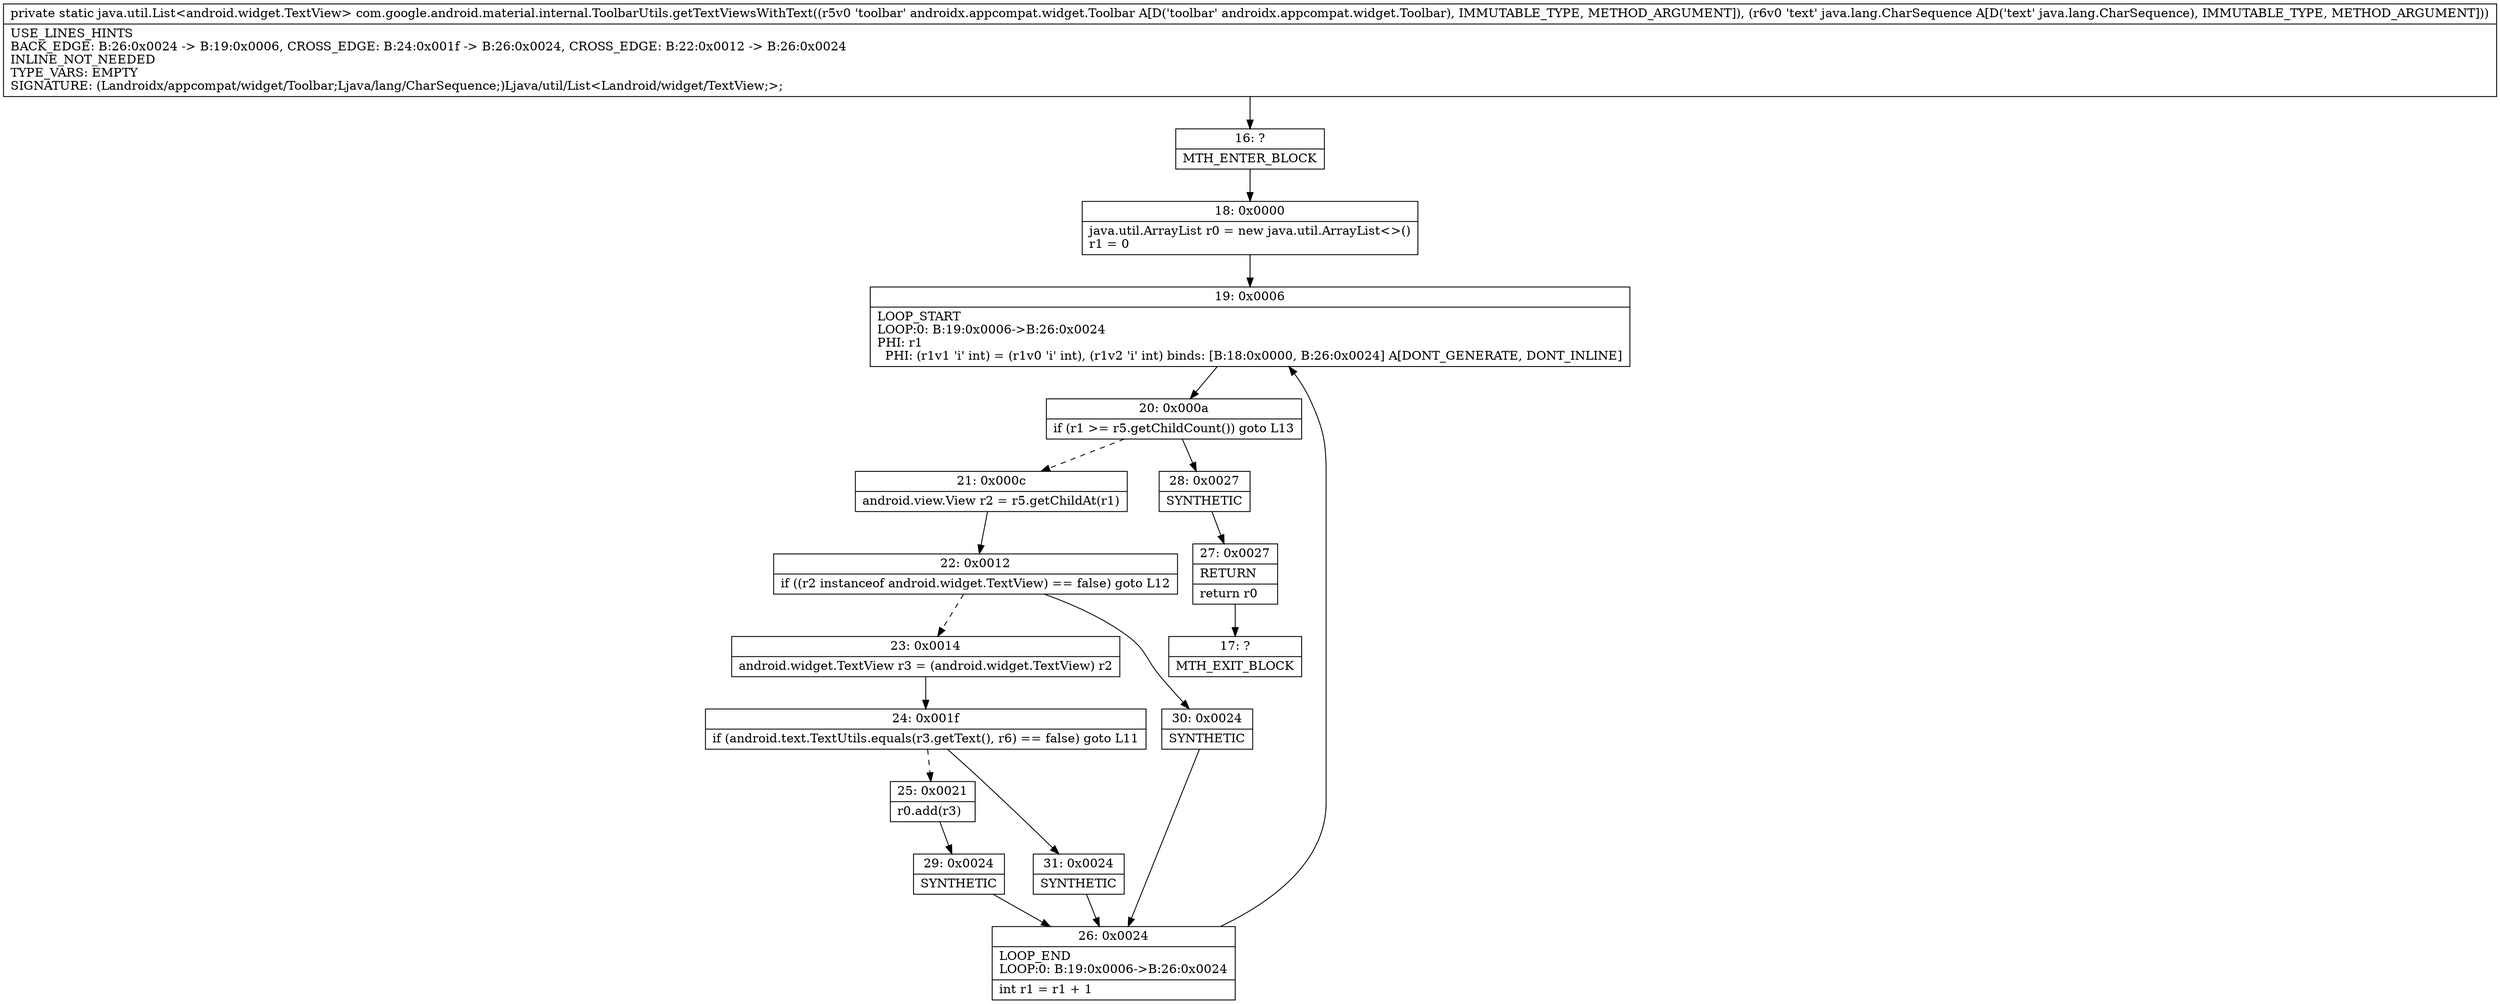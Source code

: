 digraph "CFG forcom.google.android.material.internal.ToolbarUtils.getTextViewsWithText(Landroidx\/appcompat\/widget\/Toolbar;Ljava\/lang\/CharSequence;)Ljava\/util\/List;" {
Node_16 [shape=record,label="{16\:\ ?|MTH_ENTER_BLOCK\l}"];
Node_18 [shape=record,label="{18\:\ 0x0000|java.util.ArrayList r0 = new java.util.ArrayList\<\>()\lr1 = 0\l}"];
Node_19 [shape=record,label="{19\:\ 0x0006|LOOP_START\lLOOP:0: B:19:0x0006\-\>B:26:0x0024\lPHI: r1 \l  PHI: (r1v1 'i' int) = (r1v0 'i' int), (r1v2 'i' int) binds: [B:18:0x0000, B:26:0x0024] A[DONT_GENERATE, DONT_INLINE]\l}"];
Node_20 [shape=record,label="{20\:\ 0x000a|if (r1 \>= r5.getChildCount()) goto L13\l}"];
Node_21 [shape=record,label="{21\:\ 0x000c|android.view.View r2 = r5.getChildAt(r1)\l}"];
Node_22 [shape=record,label="{22\:\ 0x0012|if ((r2 instanceof android.widget.TextView) == false) goto L12\l}"];
Node_23 [shape=record,label="{23\:\ 0x0014|android.widget.TextView r3 = (android.widget.TextView) r2\l}"];
Node_24 [shape=record,label="{24\:\ 0x001f|if (android.text.TextUtils.equals(r3.getText(), r6) == false) goto L11\l}"];
Node_25 [shape=record,label="{25\:\ 0x0021|r0.add(r3)\l}"];
Node_29 [shape=record,label="{29\:\ 0x0024|SYNTHETIC\l}"];
Node_26 [shape=record,label="{26\:\ 0x0024|LOOP_END\lLOOP:0: B:19:0x0006\-\>B:26:0x0024\l|int r1 = r1 + 1\l}"];
Node_31 [shape=record,label="{31\:\ 0x0024|SYNTHETIC\l}"];
Node_30 [shape=record,label="{30\:\ 0x0024|SYNTHETIC\l}"];
Node_28 [shape=record,label="{28\:\ 0x0027|SYNTHETIC\l}"];
Node_27 [shape=record,label="{27\:\ 0x0027|RETURN\l|return r0\l}"];
Node_17 [shape=record,label="{17\:\ ?|MTH_EXIT_BLOCK\l}"];
MethodNode[shape=record,label="{private static java.util.List\<android.widget.TextView\> com.google.android.material.internal.ToolbarUtils.getTextViewsWithText((r5v0 'toolbar' androidx.appcompat.widget.Toolbar A[D('toolbar' androidx.appcompat.widget.Toolbar), IMMUTABLE_TYPE, METHOD_ARGUMENT]), (r6v0 'text' java.lang.CharSequence A[D('text' java.lang.CharSequence), IMMUTABLE_TYPE, METHOD_ARGUMENT]))  | USE_LINES_HINTS\lBACK_EDGE: B:26:0x0024 \-\> B:19:0x0006, CROSS_EDGE: B:24:0x001f \-\> B:26:0x0024, CROSS_EDGE: B:22:0x0012 \-\> B:26:0x0024\lINLINE_NOT_NEEDED\lTYPE_VARS: EMPTY\lSIGNATURE: (Landroidx\/appcompat\/widget\/Toolbar;Ljava\/lang\/CharSequence;)Ljava\/util\/List\<Landroid\/widget\/TextView;\>;\l}"];
MethodNode -> Node_16;Node_16 -> Node_18;
Node_18 -> Node_19;
Node_19 -> Node_20;
Node_20 -> Node_21[style=dashed];
Node_20 -> Node_28;
Node_21 -> Node_22;
Node_22 -> Node_23[style=dashed];
Node_22 -> Node_30;
Node_23 -> Node_24;
Node_24 -> Node_25[style=dashed];
Node_24 -> Node_31;
Node_25 -> Node_29;
Node_29 -> Node_26;
Node_26 -> Node_19;
Node_31 -> Node_26;
Node_30 -> Node_26;
Node_28 -> Node_27;
Node_27 -> Node_17;
}

